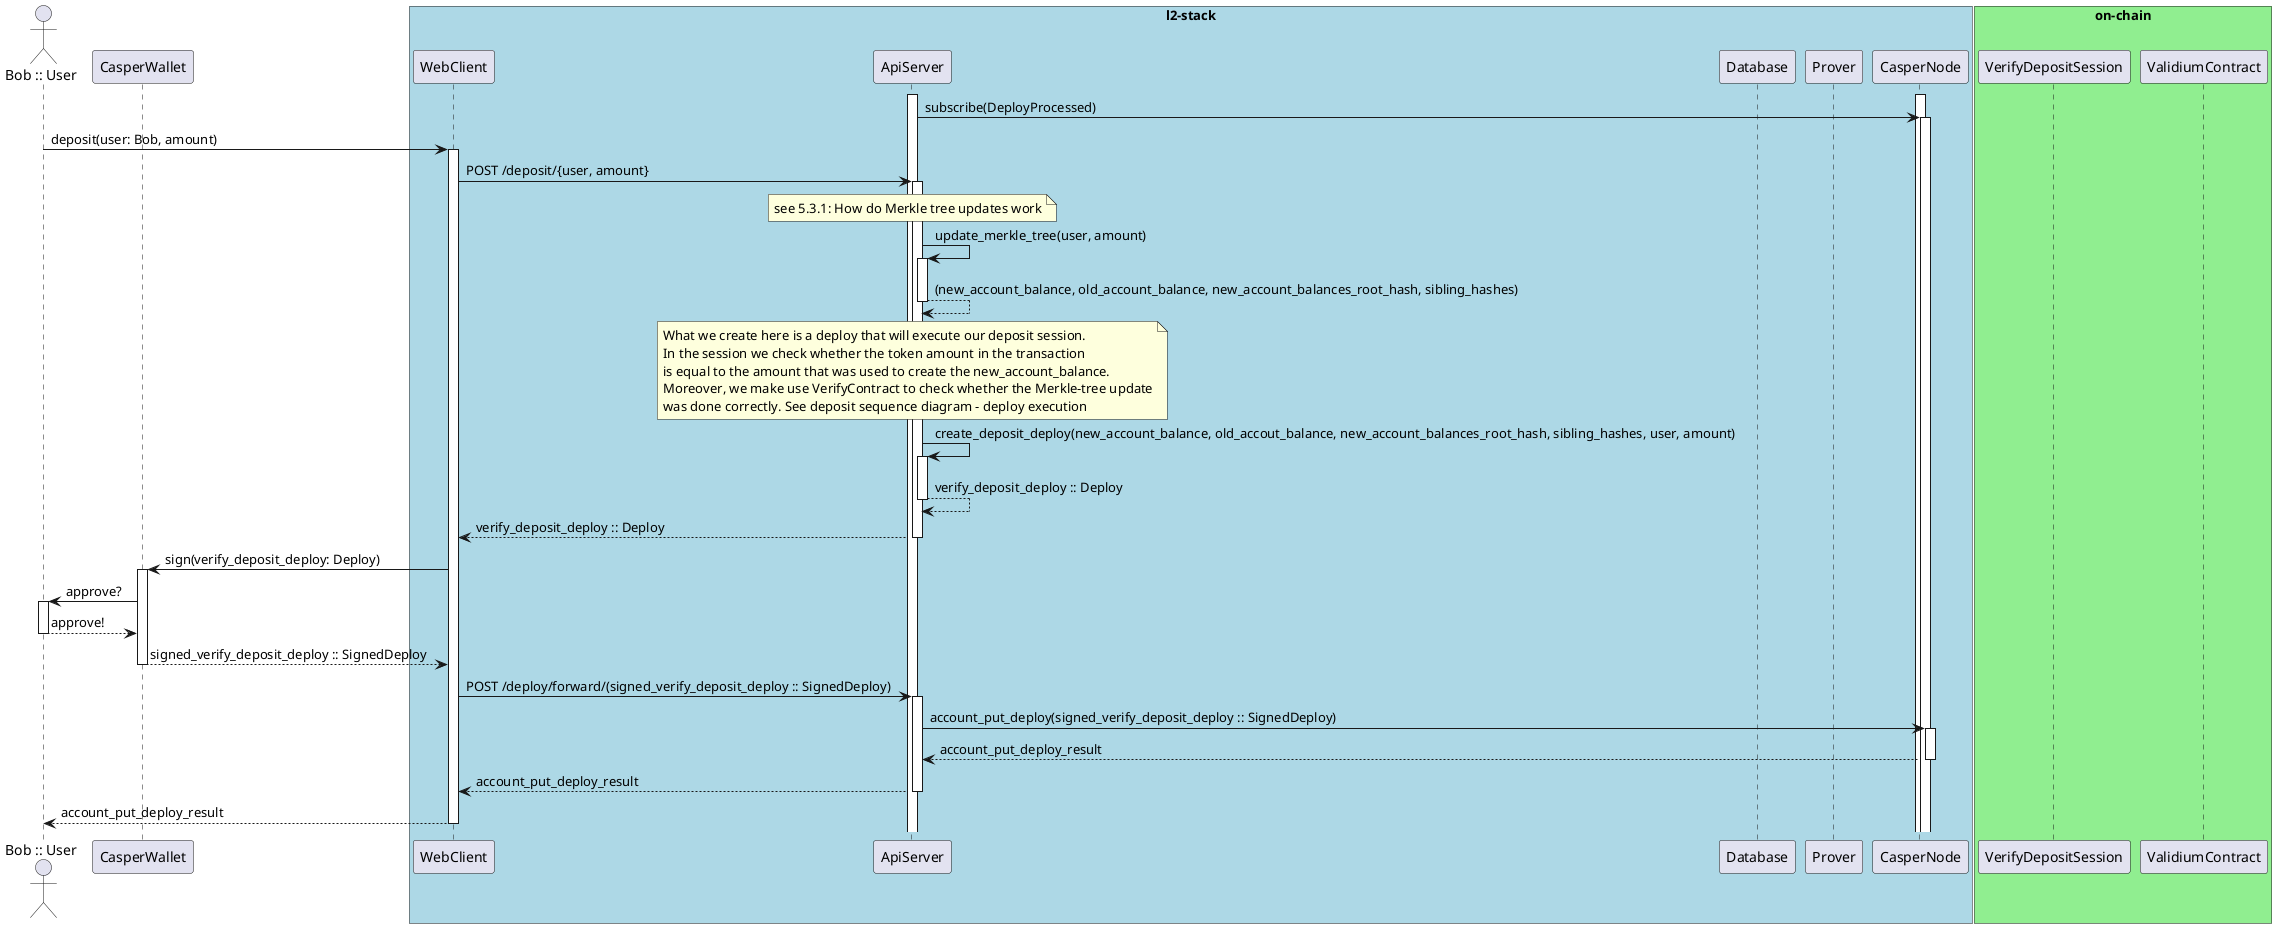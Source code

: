 @startuml
autoactivate on
actor "Bob :: User" as Bob
participant CasperWallet
box "l2-stack" #LightBlue
participant WebClient
participant ApiServer
participant Database
participant Prover
participant CasperNode
end box
box "on-chain" #LightGreen
participant VerifyDepositSession
participant ValidiumContract
end box

activate CasperNode
activate ApiServer

ApiServer -> CasperNode: subscribe(DeployProcessed)
Bob -> WebClient: deposit(user: Bob, amount)
WebClient -> ApiServer: POST /deposit/{user, amount}

note over ApiServer, ApiServer
see 5.3.1: How do Merkle tree updates work
end note
ApiServer -> ApiServer: update_merkle_tree(user, amount)
ApiServer --> ApiServer: (new_account_balance, old_account_balance, new_account_balances_root_hash, sibling_hashes)
note over ApiServer, ApiServer
What we create here is a deploy that will execute our deposit session.
In the session we check whether the token amount in the transaction
is equal to the amount that was used to create the new_account_balance.
Moreover, we make use VerifyContract to check whether the Merkle-tree update
was done correctly. See deposit sequence diagram - deploy execution
end note
ApiServer -> ApiServer: create_deposit_deploy(new_account_balance, old_accout_balance, new_account_balances_root_hash, sibling_hashes, user, amount)
ApiServer --> ApiServer: verify_deposit_deploy :: Deploy
ApiServer --> WebClient: verify_deposit_deploy :: Deploy
WebClient -> CasperWallet: sign(verify_deposit_deploy: Deploy)
CasperWallet -> Bob: approve?
Bob --> CasperWallet: approve!
CasperWallet --> WebClient: signed_verify_deposit_deploy :: SignedDeploy
WebClient -> ApiServer: POST /deploy/forward/(signed_verify_deposit_deploy :: SignedDeploy)
ApiServer -> CasperNode: account_put_deploy(signed_verify_deposit_deploy :: SignedDeploy)
CasperNode --> ApiServer: account_put_deploy_result
ApiServer --> WebClient: account_put_deploy_result
WebClient --> Bob: account_put_deploy_result

@enduml
